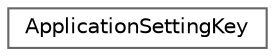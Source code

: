 digraph "クラス階層図"
{
 // LATEX_PDF_SIZE
  bgcolor="transparent";
  edge [fontname=Helvetica,fontsize=10,labelfontname=Helvetica,labelfontsize=10];
  node [fontname=Helvetica,fontsize=10,shape=box,height=0.2,width=0.4];
  rankdir="LR";
  Node0 [id="Node000000",label="ApplicationSettingKey",height=0.2,width=0.4,color="grey40", fillcolor="white", style="filled",URL="$class_application_setting_key.html",tooltip="設定ファイルのキーをまとめた定数クラス"];
}
